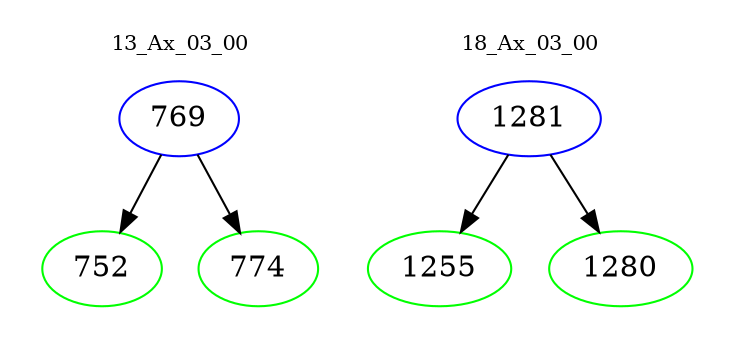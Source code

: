 digraph{
subgraph cluster_0 {
color = white
label = "13_Ax_03_00";
fontsize=10;
T0_769 [label="769", color="blue"]
T0_769 -> T0_752 [color="black"]
T0_752 [label="752", color="green"]
T0_769 -> T0_774 [color="black"]
T0_774 [label="774", color="green"]
}
subgraph cluster_1 {
color = white
label = "18_Ax_03_00";
fontsize=10;
T1_1281 [label="1281", color="blue"]
T1_1281 -> T1_1255 [color="black"]
T1_1255 [label="1255", color="green"]
T1_1281 -> T1_1280 [color="black"]
T1_1280 [label="1280", color="green"]
}
}

